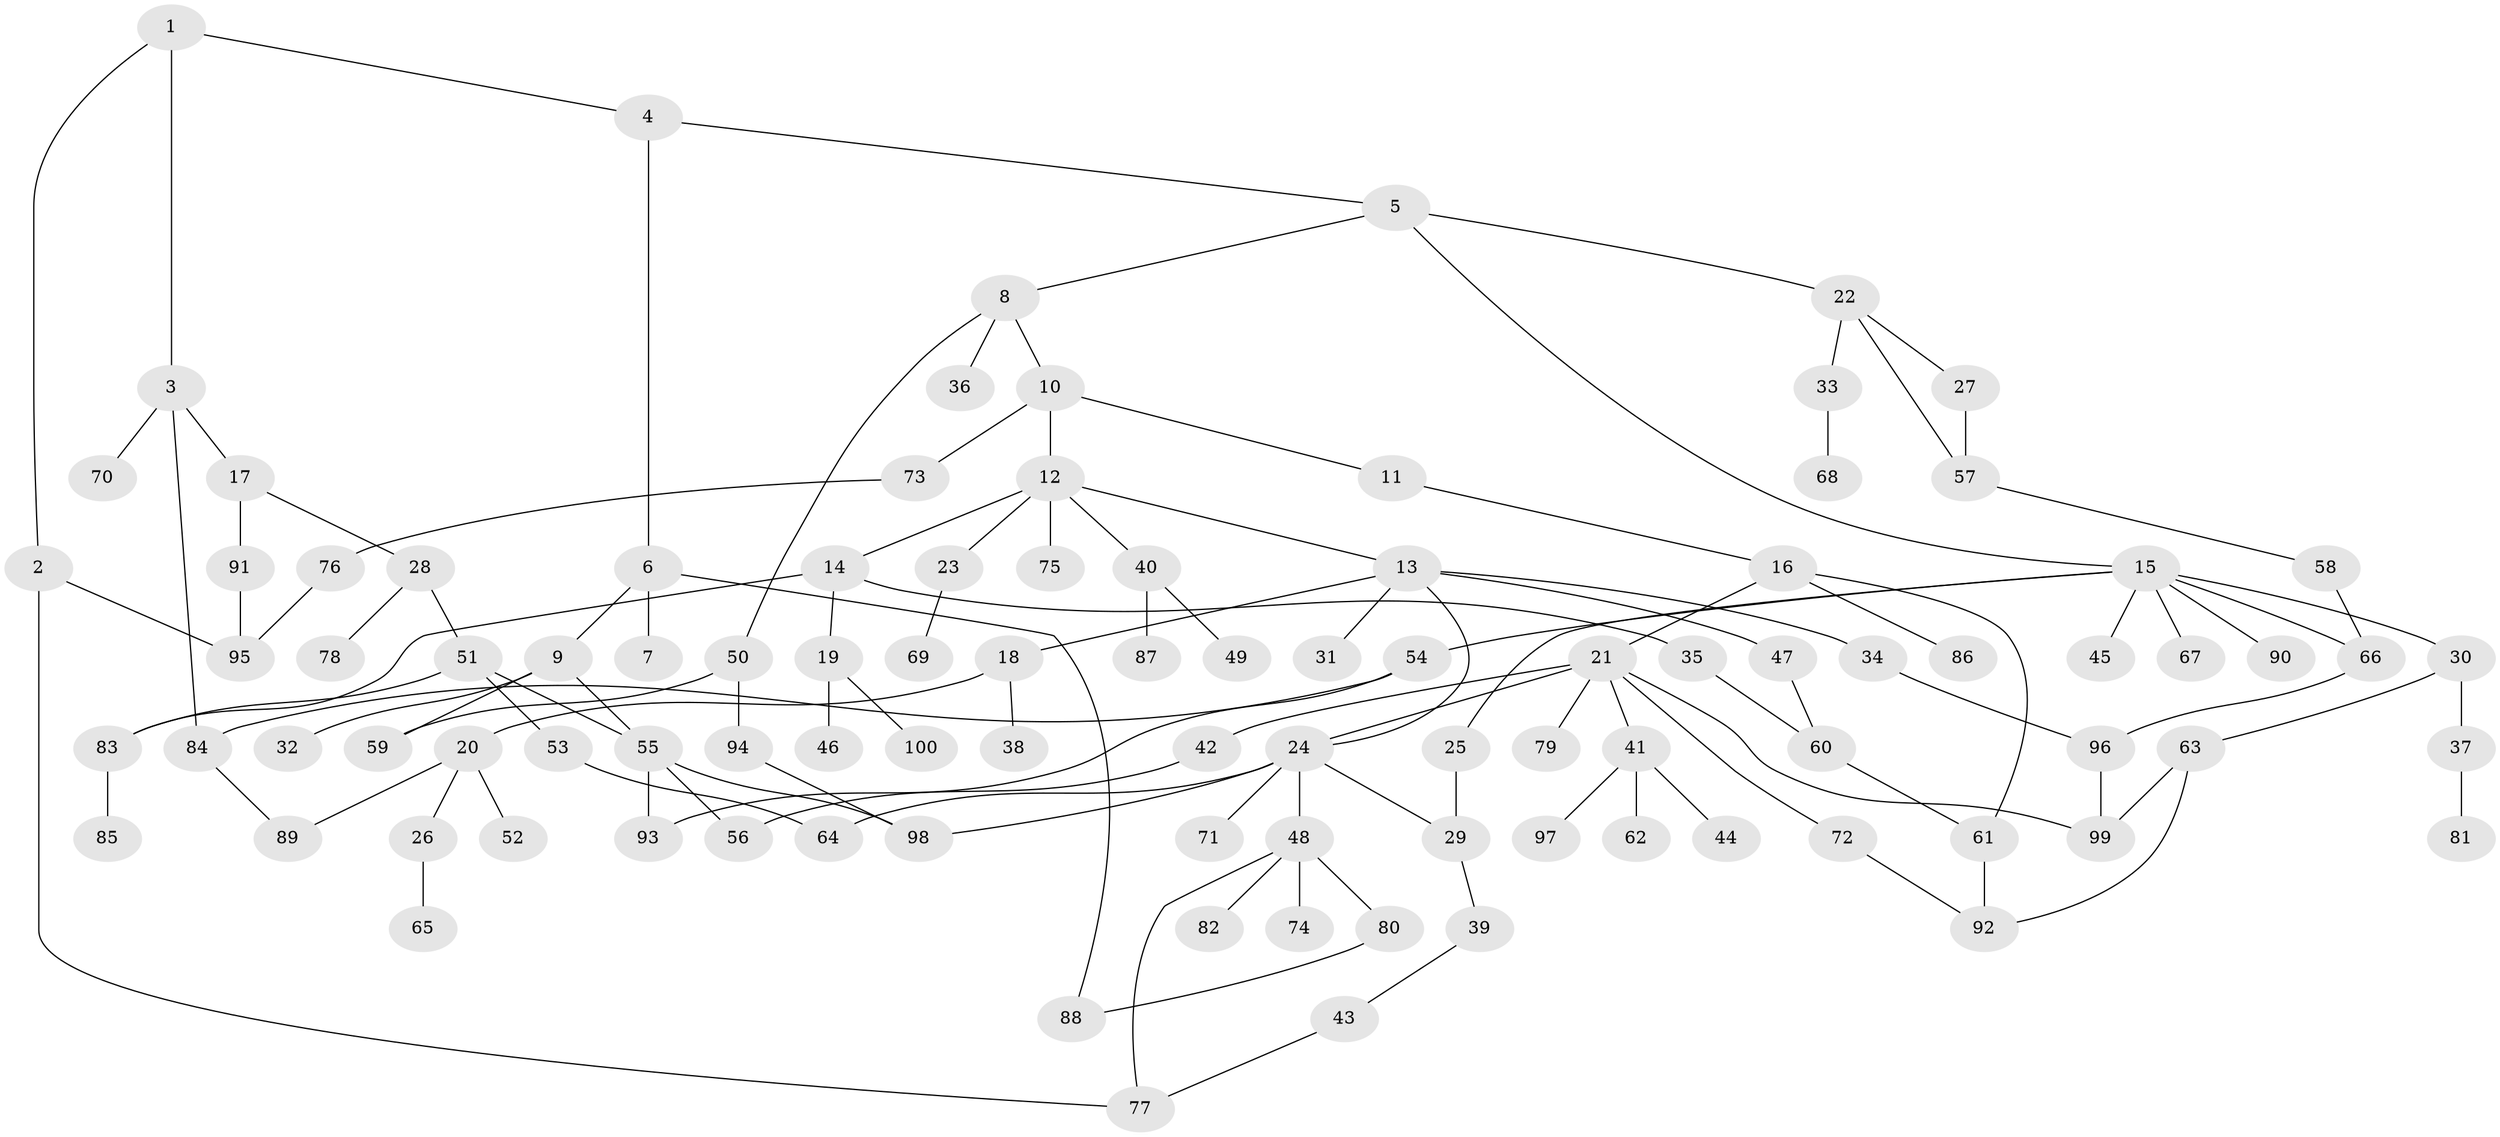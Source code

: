 // Generated by graph-tools (version 1.1) at 2025/54/02/21/25 11:54:43]
// undirected, 100 vertices, 125 edges
graph export_dot {
graph [start="1"]
  node [color=gray90,style=filled];
  1;
  2;
  3;
  4;
  5;
  6;
  7;
  8;
  9;
  10;
  11;
  12;
  13;
  14;
  15;
  16;
  17;
  18;
  19;
  20;
  21;
  22;
  23;
  24;
  25;
  26;
  27;
  28;
  29;
  30;
  31;
  32;
  33;
  34;
  35;
  36;
  37;
  38;
  39;
  40;
  41;
  42;
  43;
  44;
  45;
  46;
  47;
  48;
  49;
  50;
  51;
  52;
  53;
  54;
  55;
  56;
  57;
  58;
  59;
  60;
  61;
  62;
  63;
  64;
  65;
  66;
  67;
  68;
  69;
  70;
  71;
  72;
  73;
  74;
  75;
  76;
  77;
  78;
  79;
  80;
  81;
  82;
  83;
  84;
  85;
  86;
  87;
  88;
  89;
  90;
  91;
  92;
  93;
  94;
  95;
  96;
  97;
  98;
  99;
  100;
  1 -- 2;
  1 -- 3;
  1 -- 4;
  2 -- 95;
  2 -- 77;
  3 -- 17;
  3 -- 70;
  3 -- 84;
  4 -- 5;
  4 -- 6;
  5 -- 8;
  5 -- 15;
  5 -- 22;
  6 -- 7;
  6 -- 9;
  6 -- 88;
  8 -- 10;
  8 -- 36;
  8 -- 50;
  9 -- 32;
  9 -- 55;
  9 -- 59;
  10 -- 11;
  10 -- 12;
  10 -- 73;
  11 -- 16;
  12 -- 13;
  12 -- 14;
  12 -- 23;
  12 -- 40;
  12 -- 75;
  13 -- 18;
  13 -- 31;
  13 -- 34;
  13 -- 47;
  13 -- 24;
  14 -- 19;
  14 -- 35;
  14 -- 83;
  15 -- 25;
  15 -- 30;
  15 -- 45;
  15 -- 54;
  15 -- 67;
  15 -- 90;
  15 -- 66;
  16 -- 21;
  16 -- 61;
  16 -- 86;
  17 -- 28;
  17 -- 91;
  18 -- 20;
  18 -- 38;
  19 -- 46;
  19 -- 100;
  20 -- 26;
  20 -- 52;
  20 -- 89;
  21 -- 24;
  21 -- 41;
  21 -- 42;
  21 -- 72;
  21 -- 79;
  21 -- 99;
  22 -- 27;
  22 -- 33;
  22 -- 57;
  23 -- 69;
  24 -- 29;
  24 -- 48;
  24 -- 71;
  24 -- 64;
  24 -- 98;
  25 -- 29;
  26 -- 65;
  27 -- 57;
  28 -- 51;
  28 -- 78;
  29 -- 39;
  30 -- 37;
  30 -- 63;
  33 -- 68;
  34 -- 96;
  35 -- 60;
  37 -- 81;
  39 -- 43;
  40 -- 49;
  40 -- 87;
  41 -- 44;
  41 -- 62;
  41 -- 97;
  42 -- 56;
  43 -- 77;
  47 -- 60;
  48 -- 74;
  48 -- 77;
  48 -- 80;
  48 -- 82;
  50 -- 59;
  50 -- 94;
  51 -- 53;
  51 -- 55;
  51 -- 83;
  53 -- 64;
  54 -- 84;
  54 -- 93;
  55 -- 98;
  55 -- 93;
  55 -- 56;
  57 -- 58;
  58 -- 66;
  60 -- 61;
  61 -- 92;
  63 -- 99;
  63 -- 92;
  66 -- 96;
  72 -- 92;
  73 -- 76;
  76 -- 95;
  80 -- 88;
  83 -- 85;
  84 -- 89;
  91 -- 95;
  94 -- 98;
  96 -- 99;
}
